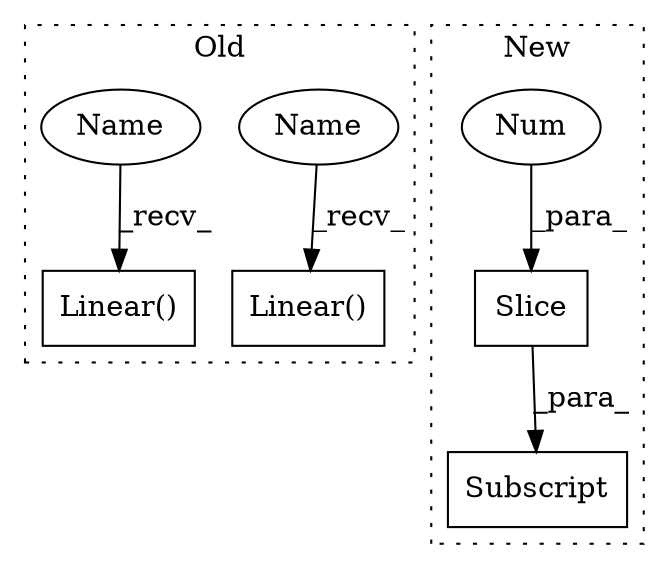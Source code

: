digraph G {
subgraph cluster0 {
1 [label="Linear()" a="75" s="1061,1081" l="10,12" shape="box"];
5 [label="Linear()" a="75" s="1180,1200" l="10,12" shape="box"];
6 [label="Name" a="87" s="1061" l="2" shape="ellipse"];
7 [label="Name" a="87" s="1180" l="2" shape="ellipse"];
label = "Old";
style="dotted";
}
subgraph cluster1 {
2 [label="Slice" a="80" s="1193" l="3" shape="box"];
3 [label="Num" a="76" s="1194" l="2" shape="ellipse"];
4 [label="Subscript" a="63" s="1171,0" l="26,0" shape="box"];
label = "New";
style="dotted";
}
2 -> 4 [label="_para_"];
3 -> 2 [label="_para_"];
6 -> 1 [label="_recv_"];
7 -> 5 [label="_recv_"];
}